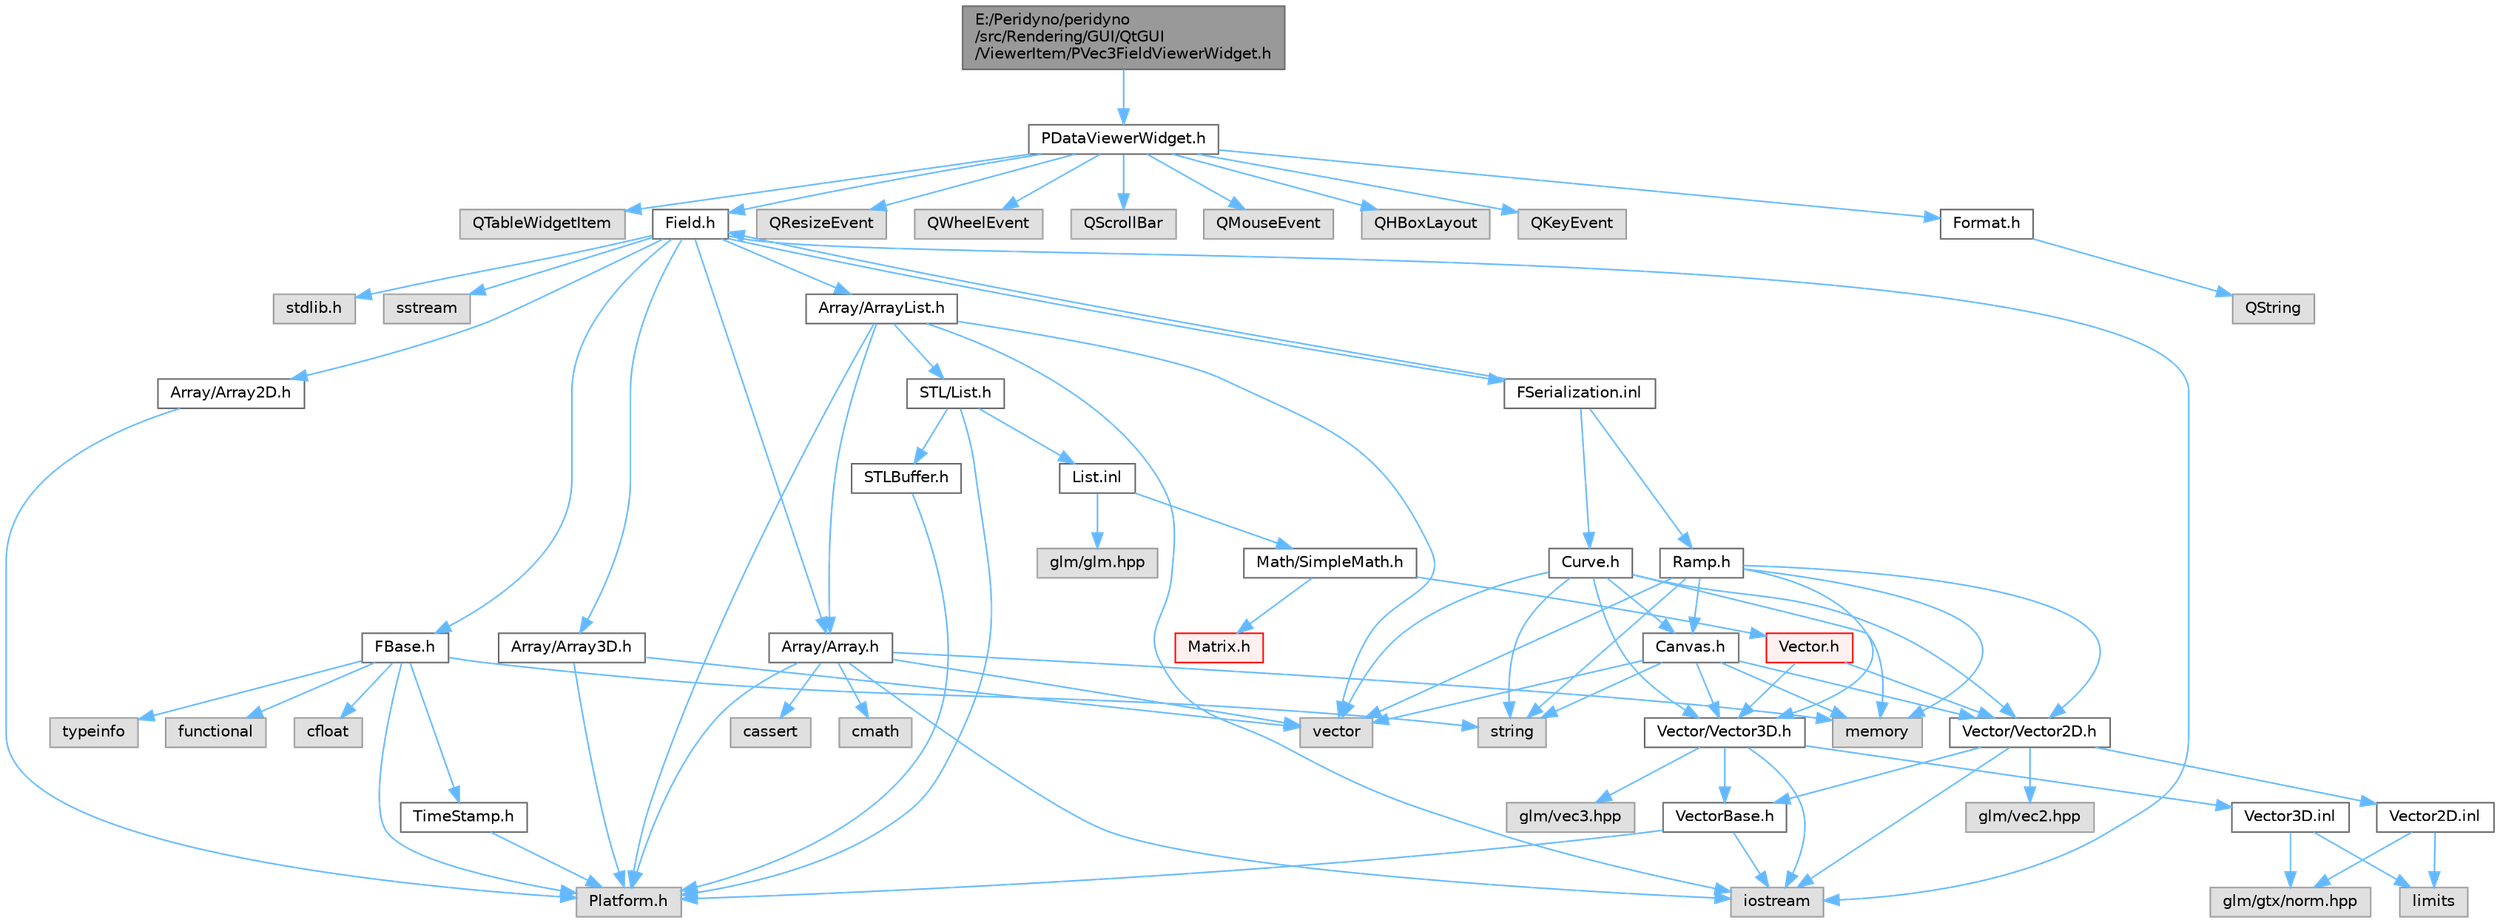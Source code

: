 digraph "E:/Peridyno/peridyno/src/Rendering/GUI/QtGUI/ViewerItem/PVec3FieldViewerWidget.h"
{
 // LATEX_PDF_SIZE
  bgcolor="transparent";
  edge [fontname=Helvetica,fontsize=10,labelfontname=Helvetica,labelfontsize=10];
  node [fontname=Helvetica,fontsize=10,shape=box,height=0.2,width=0.4];
  Node1 [id="Node000001",label="E:/Peridyno/peridyno\l/src/Rendering/GUI/QtGUI\l/ViewerItem/PVec3FieldViewerWidget.h",height=0.2,width=0.4,color="gray40", fillcolor="grey60", style="filled", fontcolor="black",tooltip=" "];
  Node1 -> Node2 [id="edge1_Node000001_Node000002",color="steelblue1",style="solid",tooltip=" "];
  Node2 [id="Node000002",label="PDataViewerWidget.h",height=0.2,width=0.4,color="grey40", fillcolor="white", style="filled",URL="$_p_data_viewer_widget_8h.html",tooltip=" "];
  Node2 -> Node3 [id="edge2_Node000002_Node000003",color="steelblue1",style="solid",tooltip=" "];
  Node3 [id="Node000003",label="QTableWidgetItem",height=0.2,width=0.4,color="grey60", fillcolor="#E0E0E0", style="filled",tooltip=" "];
  Node2 -> Node4 [id="edge3_Node000002_Node000004",color="steelblue1",style="solid",tooltip=" "];
  Node4 [id="Node000004",label="Field.h",height=0.2,width=0.4,color="grey40", fillcolor="white", style="filled",URL="$_field_8h.html",tooltip=" "];
  Node4 -> Node5 [id="edge4_Node000004_Node000005",color="steelblue1",style="solid",tooltip=" "];
  Node5 [id="Node000005",label="iostream",height=0.2,width=0.4,color="grey60", fillcolor="#E0E0E0", style="filled",tooltip=" "];
  Node4 -> Node6 [id="edge5_Node000004_Node000006",color="steelblue1",style="solid",tooltip=" "];
  Node6 [id="Node000006",label="stdlib.h",height=0.2,width=0.4,color="grey60", fillcolor="#E0E0E0", style="filled",tooltip=" "];
  Node4 -> Node7 [id="edge6_Node000004_Node000007",color="steelblue1",style="solid",tooltip=" "];
  Node7 [id="Node000007",label="sstream",height=0.2,width=0.4,color="grey60", fillcolor="#E0E0E0", style="filled",tooltip=" "];
  Node4 -> Node8 [id="edge7_Node000004_Node000008",color="steelblue1",style="solid",tooltip=" "];
  Node8 [id="Node000008",label="FBase.h",height=0.2,width=0.4,color="grey40", fillcolor="white", style="filled",URL="$_f_base_8h.html",tooltip=" "];
  Node8 -> Node9 [id="edge8_Node000008_Node000009",color="steelblue1",style="solid",tooltip=" "];
  Node9 [id="Node000009",label="Platform.h",height=0.2,width=0.4,color="grey60", fillcolor="#E0E0E0", style="filled",tooltip=" "];
  Node8 -> Node10 [id="edge9_Node000008_Node000010",color="steelblue1",style="solid",tooltip=" "];
  Node10 [id="Node000010",label="TimeStamp.h",height=0.2,width=0.4,color="grey40", fillcolor="white", style="filled",URL="$_time_stamp_8h.html",tooltip=" "];
  Node10 -> Node9 [id="edge10_Node000010_Node000009",color="steelblue1",style="solid",tooltip=" "];
  Node8 -> Node11 [id="edge11_Node000008_Node000011",color="steelblue1",style="solid",tooltip=" "];
  Node11 [id="Node000011",label="typeinfo",height=0.2,width=0.4,color="grey60", fillcolor="#E0E0E0", style="filled",tooltip=" "];
  Node8 -> Node12 [id="edge12_Node000008_Node000012",color="steelblue1",style="solid",tooltip=" "];
  Node12 [id="Node000012",label="string",height=0.2,width=0.4,color="grey60", fillcolor="#E0E0E0", style="filled",tooltip=" "];
  Node8 -> Node13 [id="edge13_Node000008_Node000013",color="steelblue1",style="solid",tooltip=" "];
  Node13 [id="Node000013",label="functional",height=0.2,width=0.4,color="grey60", fillcolor="#E0E0E0", style="filled",tooltip=" "];
  Node8 -> Node14 [id="edge14_Node000008_Node000014",color="steelblue1",style="solid",tooltip=" "];
  Node14 [id="Node000014",label="cfloat",height=0.2,width=0.4,color="grey60", fillcolor="#E0E0E0", style="filled",tooltip=" "];
  Node4 -> Node15 [id="edge15_Node000004_Node000015",color="steelblue1",style="solid",tooltip=" "];
  Node15 [id="Node000015",label="Array/Array.h",height=0.2,width=0.4,color="grey40", fillcolor="white", style="filled",URL="$_array_8h.html",tooltip=" "];
  Node15 -> Node9 [id="edge16_Node000015_Node000009",color="steelblue1",style="solid",tooltip=" "];
  Node15 -> Node16 [id="edge17_Node000015_Node000016",color="steelblue1",style="solid",tooltip=" "];
  Node16 [id="Node000016",label="cassert",height=0.2,width=0.4,color="grey60", fillcolor="#E0E0E0", style="filled",tooltip=" "];
  Node15 -> Node17 [id="edge18_Node000015_Node000017",color="steelblue1",style="solid",tooltip=" "];
  Node17 [id="Node000017",label="vector",height=0.2,width=0.4,color="grey60", fillcolor="#E0E0E0", style="filled",tooltip=" "];
  Node15 -> Node5 [id="edge19_Node000015_Node000005",color="steelblue1",style="solid",tooltip=" "];
  Node15 -> Node18 [id="edge20_Node000015_Node000018",color="steelblue1",style="solid",tooltip=" "];
  Node18 [id="Node000018",label="memory",height=0.2,width=0.4,color="grey60", fillcolor="#E0E0E0", style="filled",tooltip=" "];
  Node15 -> Node19 [id="edge21_Node000015_Node000019",color="steelblue1",style="solid",tooltip=" "];
  Node19 [id="Node000019",label="cmath",height=0.2,width=0.4,color="grey60", fillcolor="#E0E0E0", style="filled",tooltip=" "];
  Node4 -> Node20 [id="edge22_Node000004_Node000020",color="steelblue1",style="solid",tooltip=" "];
  Node20 [id="Node000020",label="Array/Array2D.h",height=0.2,width=0.4,color="grey40", fillcolor="white", style="filled",URL="$_array2_d_8h.html",tooltip=" "];
  Node20 -> Node9 [id="edge23_Node000020_Node000009",color="steelblue1",style="solid",tooltip=" "];
  Node4 -> Node21 [id="edge24_Node000004_Node000021",color="steelblue1",style="solid",tooltip=" "];
  Node21 [id="Node000021",label="Array/Array3D.h",height=0.2,width=0.4,color="grey40", fillcolor="white", style="filled",URL="$_array3_d_8h.html",tooltip=" "];
  Node21 -> Node9 [id="edge25_Node000021_Node000009",color="steelblue1",style="solid",tooltip=" "];
  Node21 -> Node17 [id="edge26_Node000021_Node000017",color="steelblue1",style="solid",tooltip=" "];
  Node4 -> Node22 [id="edge27_Node000004_Node000022",color="steelblue1",style="solid",tooltip=" "];
  Node22 [id="Node000022",label="Array/ArrayList.h",height=0.2,width=0.4,color="grey40", fillcolor="white", style="filled",URL="$_array_list_8h.html",tooltip=" "];
  Node22 -> Node17 [id="edge28_Node000022_Node000017",color="steelblue1",style="solid",tooltip=" "];
  Node22 -> Node5 [id="edge29_Node000022_Node000005",color="steelblue1",style="solid",tooltip=" "];
  Node22 -> Node9 [id="edge30_Node000022_Node000009",color="steelblue1",style="solid",tooltip=" "];
  Node22 -> Node23 [id="edge31_Node000022_Node000023",color="steelblue1",style="solid",tooltip=" "];
  Node23 [id="Node000023",label="STL/List.h",height=0.2,width=0.4,color="grey40", fillcolor="white", style="filled",URL="$_list_8h.html",tooltip=" "];
  Node23 -> Node9 [id="edge32_Node000023_Node000009",color="steelblue1",style="solid",tooltip=" "];
  Node23 -> Node24 [id="edge33_Node000023_Node000024",color="steelblue1",style="solid",tooltip=" "];
  Node24 [id="Node000024",label="STLBuffer.h",height=0.2,width=0.4,color="grey40", fillcolor="white", style="filled",URL="$_s_t_l_buffer_8h.html",tooltip=" "];
  Node24 -> Node9 [id="edge34_Node000024_Node000009",color="steelblue1",style="solid",tooltip=" "];
  Node23 -> Node25 [id="edge35_Node000023_Node000025",color="steelblue1",style="solid",tooltip=" "];
  Node25 [id="Node000025",label="List.inl",height=0.2,width=0.4,color="grey40", fillcolor="white", style="filled",URL="$_list_8inl.html",tooltip=" "];
  Node25 -> Node26 [id="edge36_Node000025_Node000026",color="steelblue1",style="solid",tooltip=" "];
  Node26 [id="Node000026",label="Math/SimpleMath.h",height=0.2,width=0.4,color="grey40", fillcolor="white", style="filled",URL="$_simple_math_8h.html",tooltip=" "];
  Node26 -> Node27 [id="edge37_Node000026_Node000027",color="steelblue1",style="solid",tooltip=" "];
  Node27 [id="Node000027",label="Vector.h",height=0.2,width=0.4,color="red", fillcolor="#FFF0F0", style="filled",URL="$_vector_8h.html",tooltip=" "];
  Node27 -> Node28 [id="edge38_Node000027_Node000028",color="steelblue1",style="solid",tooltip=" "];
  Node28 [id="Node000028",label="Vector/Vector2D.h",height=0.2,width=0.4,color="grey40", fillcolor="white", style="filled",URL="$_vector2_d_8h.html",tooltip=" "];
  Node28 -> Node29 [id="edge39_Node000028_Node000029",color="steelblue1",style="solid",tooltip=" "];
  Node29 [id="Node000029",label="glm/vec2.hpp",height=0.2,width=0.4,color="grey60", fillcolor="#E0E0E0", style="filled",tooltip=" "];
  Node28 -> Node5 [id="edge40_Node000028_Node000005",color="steelblue1",style="solid",tooltip=" "];
  Node28 -> Node30 [id="edge41_Node000028_Node000030",color="steelblue1",style="solid",tooltip=" "];
  Node30 [id="Node000030",label="VectorBase.h",height=0.2,width=0.4,color="grey40", fillcolor="white", style="filled",URL="$_vector_base_8h.html",tooltip=" "];
  Node30 -> Node5 [id="edge42_Node000030_Node000005",color="steelblue1",style="solid",tooltip=" "];
  Node30 -> Node9 [id="edge43_Node000030_Node000009",color="steelblue1",style="solid",tooltip=" "];
  Node28 -> Node31 [id="edge44_Node000028_Node000031",color="steelblue1",style="solid",tooltip=" "];
  Node31 [id="Node000031",label="Vector2D.inl",height=0.2,width=0.4,color="grey40", fillcolor="white", style="filled",URL="$_vector2_d_8inl.html",tooltip=" "];
  Node31 -> Node32 [id="edge45_Node000031_Node000032",color="steelblue1",style="solid",tooltip=" "];
  Node32 [id="Node000032",label="limits",height=0.2,width=0.4,color="grey60", fillcolor="#E0E0E0", style="filled",tooltip=" "];
  Node31 -> Node33 [id="edge46_Node000031_Node000033",color="steelblue1",style="solid",tooltip=" "];
  Node33 [id="Node000033",label="glm/gtx/norm.hpp",height=0.2,width=0.4,color="grey60", fillcolor="#E0E0E0", style="filled",tooltip=" "];
  Node27 -> Node34 [id="edge47_Node000027_Node000034",color="steelblue1",style="solid",tooltip=" "];
  Node34 [id="Node000034",label="Vector/Vector3D.h",height=0.2,width=0.4,color="grey40", fillcolor="white", style="filled",URL="$_vector3_d_8h.html",tooltip=" "];
  Node34 -> Node35 [id="edge48_Node000034_Node000035",color="steelblue1",style="solid",tooltip=" "];
  Node35 [id="Node000035",label="glm/vec3.hpp",height=0.2,width=0.4,color="grey60", fillcolor="#E0E0E0", style="filled",tooltip=" "];
  Node34 -> Node5 [id="edge49_Node000034_Node000005",color="steelblue1",style="solid",tooltip=" "];
  Node34 -> Node30 [id="edge50_Node000034_Node000030",color="steelblue1",style="solid",tooltip=" "];
  Node34 -> Node36 [id="edge51_Node000034_Node000036",color="steelblue1",style="solid",tooltip=" "];
  Node36 [id="Node000036",label="Vector3D.inl",height=0.2,width=0.4,color="grey40", fillcolor="white", style="filled",URL="$_vector3_d_8inl.html",tooltip=" "];
  Node36 -> Node32 [id="edge52_Node000036_Node000032",color="steelblue1",style="solid",tooltip=" "];
  Node36 -> Node33 [id="edge53_Node000036_Node000033",color="steelblue1",style="solid",tooltip=" "];
  Node26 -> Node45 [id="edge54_Node000026_Node000045",color="steelblue1",style="solid",tooltip=" "];
  Node45 [id="Node000045",label="Matrix.h",height=0.2,width=0.4,color="red", fillcolor="#FFF0F0", style="filled",URL="$_matrix_8h.html",tooltip=" "];
  Node25 -> Node62 [id="edge55_Node000025_Node000062",color="steelblue1",style="solid",tooltip=" "];
  Node62 [id="Node000062",label="glm/glm.hpp",height=0.2,width=0.4,color="grey60", fillcolor="#E0E0E0", style="filled",tooltip=" "];
  Node22 -> Node15 [id="edge56_Node000022_Node000015",color="steelblue1",style="solid",tooltip=" "];
  Node4 -> Node63 [id="edge57_Node000004_Node000063",color="steelblue1",style="solid",tooltip=" "];
  Node63 [id="Node000063",label="FSerialization.inl",height=0.2,width=0.4,color="grey40", fillcolor="white", style="filled",URL="$_f_serialization_8inl.html",tooltip=" "];
  Node63 -> Node4 [id="edge58_Node000063_Node000004",color="steelblue1",style="solid",tooltip=" "];
  Node63 -> Node64 [id="edge59_Node000063_Node000064",color="steelblue1",style="solid",tooltip=" "];
  Node64 [id="Node000064",label="Ramp.h",height=0.2,width=0.4,color="grey40", fillcolor="white", style="filled",URL="$_ramp_8h.html",tooltip=" "];
  Node64 -> Node17 [id="edge60_Node000064_Node000017",color="steelblue1",style="solid",tooltip=" "];
  Node64 -> Node18 [id="edge61_Node000064_Node000018",color="steelblue1",style="solid",tooltip=" "];
  Node64 -> Node12 [id="edge62_Node000064_Node000012",color="steelblue1",style="solid",tooltip=" "];
  Node64 -> Node28 [id="edge63_Node000064_Node000028",color="steelblue1",style="solid",tooltip=" "];
  Node64 -> Node34 [id="edge64_Node000064_Node000034",color="steelblue1",style="solid",tooltip=" "];
  Node64 -> Node65 [id="edge65_Node000064_Node000065",color="steelblue1",style="solid",tooltip=" "];
  Node65 [id="Node000065",label="Canvas.h",height=0.2,width=0.4,color="grey40", fillcolor="white", style="filled",URL="$_canvas_8h.html",tooltip=" "];
  Node65 -> Node17 [id="edge66_Node000065_Node000017",color="steelblue1",style="solid",tooltip=" "];
  Node65 -> Node18 [id="edge67_Node000065_Node000018",color="steelblue1",style="solid",tooltip=" "];
  Node65 -> Node12 [id="edge68_Node000065_Node000012",color="steelblue1",style="solid",tooltip=" "];
  Node65 -> Node28 [id="edge69_Node000065_Node000028",color="steelblue1",style="solid",tooltip=" "];
  Node65 -> Node34 [id="edge70_Node000065_Node000034",color="steelblue1",style="solid",tooltip=" "];
  Node63 -> Node66 [id="edge71_Node000063_Node000066",color="steelblue1",style="solid",tooltip=" "];
  Node66 [id="Node000066",label="Curve.h",height=0.2,width=0.4,color="grey40", fillcolor="white", style="filled",URL="$_curve_8h.html",tooltip=" "];
  Node66 -> Node17 [id="edge72_Node000066_Node000017",color="steelblue1",style="solid",tooltip=" "];
  Node66 -> Node18 [id="edge73_Node000066_Node000018",color="steelblue1",style="solid",tooltip=" "];
  Node66 -> Node12 [id="edge74_Node000066_Node000012",color="steelblue1",style="solid",tooltip=" "];
  Node66 -> Node28 [id="edge75_Node000066_Node000028",color="steelblue1",style="solid",tooltip=" "];
  Node66 -> Node34 [id="edge76_Node000066_Node000034",color="steelblue1",style="solid",tooltip=" "];
  Node66 -> Node65 [id="edge77_Node000066_Node000065",color="steelblue1",style="solid",tooltip=" "];
  Node2 -> Node67 [id="edge78_Node000002_Node000067",color="steelblue1",style="solid",tooltip=" "];
  Node67 [id="Node000067",label="QResizeEvent",height=0.2,width=0.4,color="grey60", fillcolor="#E0E0E0", style="filled",tooltip=" "];
  Node2 -> Node68 [id="edge79_Node000002_Node000068",color="steelblue1",style="solid",tooltip=" "];
  Node68 [id="Node000068",label="QWheelEvent",height=0.2,width=0.4,color="grey60", fillcolor="#E0E0E0", style="filled",tooltip=" "];
  Node2 -> Node69 [id="edge80_Node000002_Node000069",color="steelblue1",style="solid",tooltip=" "];
  Node69 [id="Node000069",label="QScrollBar",height=0.2,width=0.4,color="grey60", fillcolor="#E0E0E0", style="filled",tooltip=" "];
  Node2 -> Node70 [id="edge81_Node000002_Node000070",color="steelblue1",style="solid",tooltip=" "];
  Node70 [id="Node000070",label="QMouseEvent",height=0.2,width=0.4,color="grey60", fillcolor="#E0E0E0", style="filled",tooltip=" "];
  Node2 -> Node71 [id="edge82_Node000002_Node000071",color="steelblue1",style="solid",tooltip=" "];
  Node71 [id="Node000071",label="QHBoxLayout",height=0.2,width=0.4,color="grey60", fillcolor="#E0E0E0", style="filled",tooltip=" "];
  Node2 -> Node72 [id="edge83_Node000002_Node000072",color="steelblue1",style="solid",tooltip=" "];
  Node72 [id="Node000072",label="QKeyEvent",height=0.2,width=0.4,color="grey60", fillcolor="#E0E0E0", style="filled",tooltip=" "];
  Node2 -> Node73 [id="edge84_Node000002_Node000073",color="steelblue1",style="solid",tooltip=" "];
  Node73 [id="Node000073",label="Format.h",height=0.2,width=0.4,color="grey40", fillcolor="white", style="filled",URL="$_format_8h.html",tooltip=" "];
  Node73 -> Node74 [id="edge85_Node000073_Node000074",color="steelblue1",style="solid",tooltip=" "];
  Node74 [id="Node000074",label="QString",height=0.2,width=0.4,color="grey60", fillcolor="#E0E0E0", style="filled",tooltip=" "];
}
